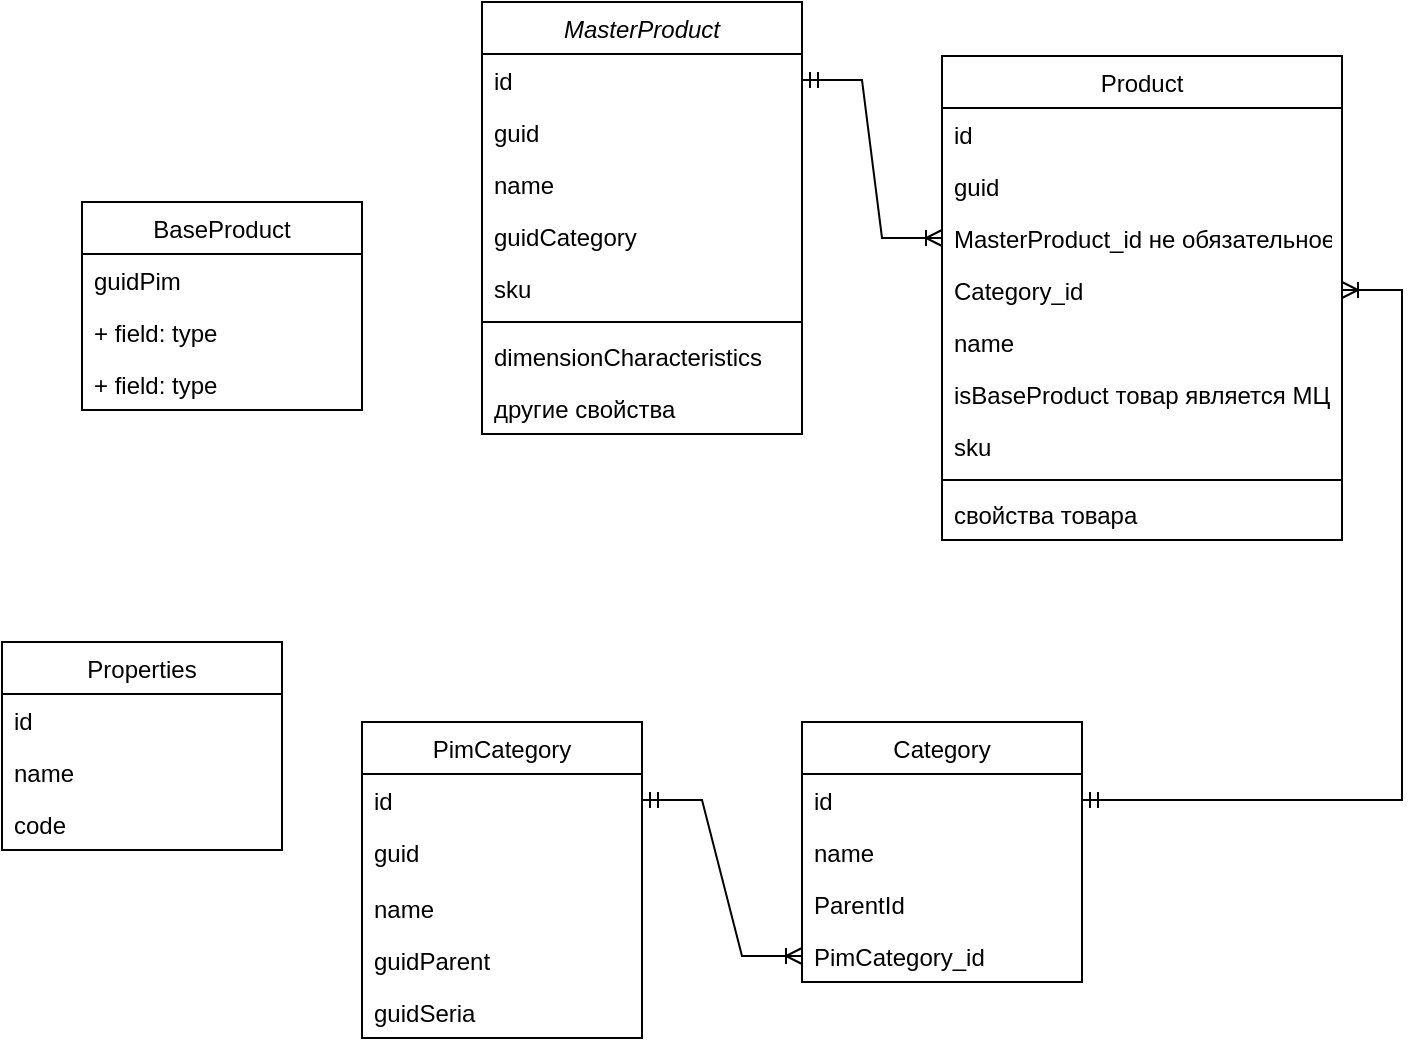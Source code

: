 <mxfile version="16.2.7" type="github" pages="3">
  <diagram id="C5RBs43oDa-KdzZeNtuy" name="Page-1">
    <mxGraphModel dx="1038" dy="579" grid="1" gridSize="10" guides="1" tooltips="1" connect="1" arrows="1" fold="1" page="1" pageScale="1" pageWidth="827" pageHeight="1169" math="0" shadow="0">
      <root>
        <mxCell id="WIyWlLk6GJQsqaUBKTNV-0" />
        <mxCell id="WIyWlLk6GJQsqaUBKTNV-1" parent="WIyWlLk6GJQsqaUBKTNV-0" />
        <mxCell id="zkfFHV4jXpPFQw0GAbJ--0" value="MasterProduct" style="swimlane;fontStyle=2;align=center;verticalAlign=top;childLayout=stackLayout;horizontal=1;startSize=26;horizontalStack=0;resizeParent=1;resizeLast=0;collapsible=1;marginBottom=0;rounded=0;shadow=0;strokeWidth=1;" parent="WIyWlLk6GJQsqaUBKTNV-1" vertex="1">
          <mxGeometry x="240" y="230" width="160" height="216" as="geometry">
            <mxRectangle x="230" y="140" width="160" height="26" as="alternateBounds" />
          </mxGeometry>
        </mxCell>
        <mxCell id="WyYwE0s2Usa1r8CqzPVr-2" value="id" style="text;align=left;verticalAlign=top;spacingLeft=4;spacingRight=4;overflow=hidden;rotatable=0;points=[[0,0.5],[1,0.5]];portConstraint=eastwest;" parent="zkfFHV4jXpPFQw0GAbJ--0" vertex="1">
          <mxGeometry y="26" width="160" height="26" as="geometry" />
        </mxCell>
        <mxCell id="zkfFHV4jXpPFQw0GAbJ--1" value="guid" style="text;align=left;verticalAlign=top;spacingLeft=4;spacingRight=4;overflow=hidden;rotatable=0;points=[[0,0.5],[1,0.5]];portConstraint=eastwest;" parent="zkfFHV4jXpPFQw0GAbJ--0" vertex="1">
          <mxGeometry y="52" width="160" height="26" as="geometry" />
        </mxCell>
        <mxCell id="zkfFHV4jXpPFQw0GAbJ--2" value="name" style="text;align=left;verticalAlign=top;spacingLeft=4;spacingRight=4;overflow=hidden;rotatable=0;points=[[0,0.5],[1,0.5]];portConstraint=eastwest;rounded=0;shadow=0;html=0;" parent="zkfFHV4jXpPFQw0GAbJ--0" vertex="1">
          <mxGeometry y="78" width="160" height="26" as="geometry" />
        </mxCell>
        <mxCell id="zkfFHV4jXpPFQw0GAbJ--3" value="guidCategory" style="text;align=left;verticalAlign=top;spacingLeft=4;spacingRight=4;overflow=hidden;rotatable=0;points=[[0,0.5],[1,0.5]];portConstraint=eastwest;rounded=0;shadow=0;html=0;" parent="zkfFHV4jXpPFQw0GAbJ--0" vertex="1">
          <mxGeometry y="104" width="160" height="26" as="geometry" />
        </mxCell>
        <mxCell id="WyYwE0s2Usa1r8CqzPVr-0" value="sku" style="text;align=left;verticalAlign=top;spacingLeft=4;spacingRight=4;overflow=hidden;rotatable=0;points=[[0,0.5],[1,0.5]];portConstraint=eastwest;rounded=0;shadow=0;html=0;" parent="zkfFHV4jXpPFQw0GAbJ--0" vertex="1">
          <mxGeometry y="130" width="160" height="26" as="geometry" />
        </mxCell>
        <mxCell id="zkfFHV4jXpPFQw0GAbJ--4" value="" style="line;html=1;strokeWidth=1;align=left;verticalAlign=middle;spacingTop=-1;spacingLeft=3;spacingRight=3;rotatable=0;labelPosition=right;points=[];portConstraint=eastwest;" parent="zkfFHV4jXpPFQw0GAbJ--0" vertex="1">
          <mxGeometry y="156" width="160" height="8" as="geometry" />
        </mxCell>
        <mxCell id="zkfFHV4jXpPFQw0GAbJ--5" value="dimensionCharacteristics" style="text;align=left;verticalAlign=top;spacingLeft=4;spacingRight=4;overflow=hidden;rotatable=0;points=[[0,0.5],[1,0.5]];portConstraint=eastwest;" parent="zkfFHV4jXpPFQw0GAbJ--0" vertex="1">
          <mxGeometry y="164" width="160" height="26" as="geometry" />
        </mxCell>
        <mxCell id="WyYwE0s2Usa1r8CqzPVr-1" value="другие свойства" style="text;align=left;verticalAlign=top;spacingLeft=4;spacingRight=4;overflow=hidden;rotatable=0;points=[[0,0.5],[1,0.5]];portConstraint=eastwest;" parent="zkfFHV4jXpPFQw0GAbJ--0" vertex="1">
          <mxGeometry y="190" width="160" height="26" as="geometry" />
        </mxCell>
        <mxCell id="zkfFHV4jXpPFQw0GAbJ--17" value="Product" style="swimlane;fontStyle=0;align=center;verticalAlign=top;childLayout=stackLayout;horizontal=1;startSize=26;horizontalStack=0;resizeParent=1;resizeLast=0;collapsible=1;marginBottom=0;rounded=0;shadow=0;strokeWidth=1;" parent="WIyWlLk6GJQsqaUBKTNV-1" vertex="1">
          <mxGeometry x="470" y="257" width="200" height="242" as="geometry">
            <mxRectangle x="550" y="140" width="160" height="26" as="alternateBounds" />
          </mxGeometry>
        </mxCell>
        <mxCell id="zkfFHV4jXpPFQw0GAbJ--18" value="id" style="text;align=left;verticalAlign=top;spacingLeft=4;spacingRight=4;overflow=hidden;rotatable=0;points=[[0,0.5],[1,0.5]];portConstraint=eastwest;" parent="zkfFHV4jXpPFQw0GAbJ--17" vertex="1">
          <mxGeometry y="26" width="200" height="26" as="geometry" />
        </mxCell>
        <mxCell id="zkfFHV4jXpPFQw0GAbJ--19" value="guid" style="text;align=left;verticalAlign=top;spacingLeft=4;spacingRight=4;overflow=hidden;rotatable=0;points=[[0,0.5],[1,0.5]];portConstraint=eastwest;rounded=0;shadow=0;html=0;" parent="zkfFHV4jXpPFQw0GAbJ--17" vertex="1">
          <mxGeometry y="52" width="200" height="26" as="geometry" />
        </mxCell>
        <mxCell id="zkfFHV4jXpPFQw0GAbJ--20" value="MasterProduct_id не обязательное" style="text;align=left;verticalAlign=top;spacingLeft=4;spacingRight=4;overflow=hidden;rotatable=0;points=[[0,0.5],[1,0.5]];portConstraint=eastwest;rounded=0;shadow=0;html=0;" parent="zkfFHV4jXpPFQw0GAbJ--17" vertex="1">
          <mxGeometry y="78" width="200" height="26" as="geometry" />
        </mxCell>
        <mxCell id="zkfFHV4jXpPFQw0GAbJ--21" value="Category_id" style="text;align=left;verticalAlign=top;spacingLeft=4;spacingRight=4;overflow=hidden;rotatable=0;points=[[0,0.5],[1,0.5]];portConstraint=eastwest;rounded=0;shadow=0;html=0;" parent="zkfFHV4jXpPFQw0GAbJ--17" vertex="1">
          <mxGeometry y="104" width="200" height="26" as="geometry" />
        </mxCell>
        <mxCell id="zkfFHV4jXpPFQw0GAbJ--22" value="name" style="text;align=left;verticalAlign=top;spacingLeft=4;spacingRight=4;overflow=hidden;rotatable=0;points=[[0,0.5],[1,0.5]];portConstraint=eastwest;rounded=0;shadow=0;html=0;" parent="zkfFHV4jXpPFQw0GAbJ--17" vertex="1">
          <mxGeometry y="130" width="200" height="26" as="geometry" />
        </mxCell>
        <mxCell id="aLkEenJyaQXW2KMdG-5Q-20" value="isBaseProduct товар является МЦ" style="text;align=left;verticalAlign=top;spacingLeft=4;spacingRight=4;overflow=hidden;rotatable=0;points=[[0,0.5],[1,0.5]];portConstraint=eastwest;rounded=0;shadow=0;html=0;" vertex="1" parent="zkfFHV4jXpPFQw0GAbJ--17">
          <mxGeometry y="156" width="200" height="26" as="geometry" />
        </mxCell>
        <mxCell id="WyYwE0s2Usa1r8CqzPVr-3" value="sku" style="text;align=left;verticalAlign=top;spacingLeft=4;spacingRight=4;overflow=hidden;rotatable=0;points=[[0,0.5],[1,0.5]];portConstraint=eastwest;rounded=0;shadow=0;html=0;" parent="zkfFHV4jXpPFQw0GAbJ--17" vertex="1">
          <mxGeometry y="182" width="200" height="26" as="geometry" />
        </mxCell>
        <mxCell id="zkfFHV4jXpPFQw0GAbJ--23" value="" style="line;html=1;strokeWidth=1;align=left;verticalAlign=middle;spacingTop=-1;spacingLeft=3;spacingRight=3;rotatable=0;labelPosition=right;points=[];portConstraint=eastwest;" parent="zkfFHV4jXpPFQw0GAbJ--17" vertex="1">
          <mxGeometry y="208" width="200" height="8" as="geometry" />
        </mxCell>
        <mxCell id="zkfFHV4jXpPFQw0GAbJ--24" value="свойства товара" style="text;align=left;verticalAlign=top;spacingLeft=4;spacingRight=4;overflow=hidden;rotatable=0;points=[[0,0.5],[1,0.5]];portConstraint=eastwest;" parent="zkfFHV4jXpPFQw0GAbJ--17" vertex="1">
          <mxGeometry y="216" width="200" height="26" as="geometry" />
        </mxCell>
        <mxCell id="aLkEenJyaQXW2KMdG-5Q-0" value="PimCategory" style="swimlane;fontStyle=0;childLayout=stackLayout;horizontal=1;startSize=26;fillColor=none;horizontalStack=0;resizeParent=1;resizeParentMax=0;resizeLast=0;collapsible=1;marginBottom=0;" vertex="1" parent="WIyWlLk6GJQsqaUBKTNV-1">
          <mxGeometry x="180" y="590" width="140" height="158" as="geometry" />
        </mxCell>
        <mxCell id="aLkEenJyaQXW2KMdG-5Q-1" value="id" style="text;strokeColor=none;fillColor=none;align=left;verticalAlign=top;spacingLeft=4;spacingRight=4;overflow=hidden;rotatable=0;points=[[0,0.5],[1,0.5]];portConstraint=eastwest;" vertex="1" parent="aLkEenJyaQXW2KMdG-5Q-0">
          <mxGeometry y="26" width="140" height="26" as="geometry" />
        </mxCell>
        <mxCell id="aLkEenJyaQXW2KMdG-5Q-12" value="guid" style="text;strokeColor=none;fillColor=none;align=left;verticalAlign=top;spacingLeft=4;spacingRight=4;overflow=hidden;rotatable=0;points=[[0,0.5],[1,0.5]];portConstraint=eastwest;" vertex="1" parent="aLkEenJyaQXW2KMdG-5Q-0">
          <mxGeometry y="52" width="140" height="28" as="geometry" />
        </mxCell>
        <mxCell id="aLkEenJyaQXW2KMdG-5Q-2" value="name" style="text;strokeColor=none;fillColor=none;align=left;verticalAlign=top;spacingLeft=4;spacingRight=4;overflow=hidden;rotatable=0;points=[[0,0.5],[1,0.5]];portConstraint=eastwest;" vertex="1" parent="aLkEenJyaQXW2KMdG-5Q-0">
          <mxGeometry y="80" width="140" height="26" as="geometry" />
        </mxCell>
        <mxCell id="aLkEenJyaQXW2KMdG-5Q-3" value="guidParent" style="text;strokeColor=none;fillColor=none;align=left;verticalAlign=top;spacingLeft=4;spacingRight=4;overflow=hidden;rotatable=0;points=[[0,0.5],[1,0.5]];portConstraint=eastwest;" vertex="1" parent="aLkEenJyaQXW2KMdG-5Q-0">
          <mxGeometry y="106" width="140" height="26" as="geometry" />
        </mxCell>
        <mxCell id="aLkEenJyaQXW2KMdG-5Q-4" value="guidSeria" style="text;strokeColor=none;fillColor=none;align=left;verticalAlign=top;spacingLeft=4;spacingRight=4;overflow=hidden;rotatable=0;points=[[0,0.5],[1,0.5]];portConstraint=eastwest;" vertex="1" parent="aLkEenJyaQXW2KMdG-5Q-0">
          <mxGeometry y="132" width="140" height="26" as="geometry" />
        </mxCell>
        <mxCell id="aLkEenJyaQXW2KMdG-5Q-5" value="Category" style="swimlane;fontStyle=0;childLayout=stackLayout;horizontal=1;startSize=26;fillColor=none;horizontalStack=0;resizeParent=1;resizeParentMax=0;resizeLast=0;collapsible=1;marginBottom=0;" vertex="1" parent="WIyWlLk6GJQsqaUBKTNV-1">
          <mxGeometry x="400" y="590" width="140" height="130" as="geometry" />
        </mxCell>
        <mxCell id="aLkEenJyaQXW2KMdG-5Q-6" value="id" style="text;strokeColor=none;fillColor=none;align=left;verticalAlign=top;spacingLeft=4;spacingRight=4;overflow=hidden;rotatable=0;points=[[0,0.5],[1,0.5]];portConstraint=eastwest;" vertex="1" parent="aLkEenJyaQXW2KMdG-5Q-5">
          <mxGeometry y="26" width="140" height="26" as="geometry" />
        </mxCell>
        <mxCell id="aLkEenJyaQXW2KMdG-5Q-7" value="name" style="text;strokeColor=none;fillColor=none;align=left;verticalAlign=top;spacingLeft=4;spacingRight=4;overflow=hidden;rotatable=0;points=[[0,0.5],[1,0.5]];portConstraint=eastwest;" vertex="1" parent="aLkEenJyaQXW2KMdG-5Q-5">
          <mxGeometry y="52" width="140" height="26" as="geometry" />
        </mxCell>
        <mxCell id="aLkEenJyaQXW2KMdG-5Q-8" value="ParentId" style="text;strokeColor=none;fillColor=none;align=left;verticalAlign=top;spacingLeft=4;spacingRight=4;overflow=hidden;rotatable=0;points=[[0,0.5],[1,0.5]];portConstraint=eastwest;" vertex="1" parent="aLkEenJyaQXW2KMdG-5Q-5">
          <mxGeometry y="78" width="140" height="26" as="geometry" />
        </mxCell>
        <mxCell id="aLkEenJyaQXW2KMdG-5Q-9" value="PimCategory_id" style="text;strokeColor=none;fillColor=none;align=left;verticalAlign=top;spacingLeft=4;spacingRight=4;overflow=hidden;rotatable=0;points=[[0,0.5],[1,0.5]];portConstraint=eastwest;" vertex="1" parent="aLkEenJyaQXW2KMdG-5Q-5">
          <mxGeometry y="104" width="140" height="26" as="geometry" />
        </mxCell>
        <mxCell id="aLkEenJyaQXW2KMdG-5Q-11" value="" style="edgeStyle=entityRelationEdgeStyle;fontSize=12;html=1;endArrow=ERoneToMany;startArrow=ERmandOne;rounded=0;exitX=1;exitY=0.5;exitDx=0;exitDy=0;entryX=0;entryY=0.5;entryDx=0;entryDy=0;" edge="1" parent="WIyWlLk6GJQsqaUBKTNV-1" source="aLkEenJyaQXW2KMdG-5Q-1" target="aLkEenJyaQXW2KMdG-5Q-9">
          <mxGeometry width="100" height="100" relative="1" as="geometry">
            <mxPoint x="300" y="800" as="sourcePoint" />
            <mxPoint x="400" y="700" as="targetPoint" />
          </mxGeometry>
        </mxCell>
        <mxCell id="aLkEenJyaQXW2KMdG-5Q-14" value="" style="edgeStyle=entityRelationEdgeStyle;fontSize=12;html=1;endArrow=ERoneToMany;startArrow=ERmandOne;rounded=0;exitX=1;exitY=0.5;exitDx=0;exitDy=0;entryX=0;entryY=0.5;entryDx=0;entryDy=0;" edge="1" parent="WIyWlLk6GJQsqaUBKTNV-1" source="WyYwE0s2Usa1r8CqzPVr-2" target="zkfFHV4jXpPFQw0GAbJ--20">
          <mxGeometry width="100" height="100" relative="1" as="geometry">
            <mxPoint x="360" y="550" as="sourcePoint" />
            <mxPoint x="460" y="450" as="targetPoint" />
          </mxGeometry>
        </mxCell>
        <mxCell id="aLkEenJyaQXW2KMdG-5Q-15" value="" style="edgeStyle=entityRelationEdgeStyle;fontSize=12;html=1;endArrow=ERoneToMany;startArrow=ERmandOne;rounded=0;exitX=1;exitY=0.5;exitDx=0;exitDy=0;" edge="1" parent="WIyWlLk6GJQsqaUBKTNV-1" source="aLkEenJyaQXW2KMdG-5Q-6" target="zkfFHV4jXpPFQw0GAbJ--21">
          <mxGeometry width="100" height="100" relative="1" as="geometry">
            <mxPoint x="360" y="550" as="sourcePoint" />
            <mxPoint x="460" y="450" as="targetPoint" />
          </mxGeometry>
        </mxCell>
        <mxCell id="aLkEenJyaQXW2KMdG-5Q-16" value="Properties" style="swimlane;fontStyle=0;childLayout=stackLayout;horizontal=1;startSize=26;fillColor=none;horizontalStack=0;resizeParent=1;resizeParentMax=0;resizeLast=0;collapsible=1;marginBottom=0;" vertex="1" parent="WIyWlLk6GJQsqaUBKTNV-1">
          <mxGeometry y="550" width="140" height="104" as="geometry" />
        </mxCell>
        <mxCell id="aLkEenJyaQXW2KMdG-5Q-17" value="id" style="text;strokeColor=none;fillColor=none;align=left;verticalAlign=top;spacingLeft=4;spacingRight=4;overflow=hidden;rotatable=0;points=[[0,0.5],[1,0.5]];portConstraint=eastwest;" vertex="1" parent="aLkEenJyaQXW2KMdG-5Q-16">
          <mxGeometry y="26" width="140" height="26" as="geometry" />
        </mxCell>
        <mxCell id="aLkEenJyaQXW2KMdG-5Q-18" value="name" style="text;strokeColor=none;fillColor=none;align=left;verticalAlign=top;spacingLeft=4;spacingRight=4;overflow=hidden;rotatable=0;points=[[0,0.5],[1,0.5]];portConstraint=eastwest;" vertex="1" parent="aLkEenJyaQXW2KMdG-5Q-16">
          <mxGeometry y="52" width="140" height="26" as="geometry" />
        </mxCell>
        <mxCell id="aLkEenJyaQXW2KMdG-5Q-19" value="code" style="text;strokeColor=none;fillColor=none;align=left;verticalAlign=top;spacingLeft=4;spacingRight=4;overflow=hidden;rotatable=0;points=[[0,0.5],[1,0.5]];portConstraint=eastwest;" vertex="1" parent="aLkEenJyaQXW2KMdG-5Q-16">
          <mxGeometry y="78" width="140" height="26" as="geometry" />
        </mxCell>
        <mxCell id="aLkEenJyaQXW2KMdG-5Q-21" value="BaseProduct" style="swimlane;fontStyle=0;childLayout=stackLayout;horizontal=1;startSize=26;fillColor=none;horizontalStack=0;resizeParent=1;resizeParentMax=0;resizeLast=0;collapsible=1;marginBottom=0;" vertex="1" parent="WIyWlLk6GJQsqaUBKTNV-1">
          <mxGeometry x="40" y="330" width="140" height="104" as="geometry" />
        </mxCell>
        <mxCell id="aLkEenJyaQXW2KMdG-5Q-22" value="guidPim" style="text;strokeColor=none;fillColor=none;align=left;verticalAlign=top;spacingLeft=4;spacingRight=4;overflow=hidden;rotatable=0;points=[[0,0.5],[1,0.5]];portConstraint=eastwest;" vertex="1" parent="aLkEenJyaQXW2KMdG-5Q-21">
          <mxGeometry y="26" width="140" height="26" as="geometry" />
        </mxCell>
        <mxCell id="aLkEenJyaQXW2KMdG-5Q-23" value="+ field: type" style="text;strokeColor=none;fillColor=none;align=left;verticalAlign=top;spacingLeft=4;spacingRight=4;overflow=hidden;rotatable=0;points=[[0,0.5],[1,0.5]];portConstraint=eastwest;" vertex="1" parent="aLkEenJyaQXW2KMdG-5Q-21">
          <mxGeometry y="52" width="140" height="26" as="geometry" />
        </mxCell>
        <mxCell id="aLkEenJyaQXW2KMdG-5Q-24" value="+ field: type" style="text;strokeColor=none;fillColor=none;align=left;verticalAlign=top;spacingLeft=4;spacingRight=4;overflow=hidden;rotatable=0;points=[[0,0.5],[1,0.5]];portConstraint=eastwest;" vertex="1" parent="aLkEenJyaQXW2KMdG-5Q-21">
          <mxGeometry y="78" width="140" height="26" as="geometry" />
        </mxCell>
      </root>
    </mxGraphModel>
  </diagram>
  <diagram id="d2B72jb1pWaySeAgqOio" name="Page-2">
    <mxGraphModel dx="1038" dy="579" grid="1" gridSize="10" guides="1" tooltips="1" connect="1" arrows="1" fold="1" page="1" pageScale="1" pageWidth="827" pageHeight="1169" math="0" shadow="0">
      <root>
        <mxCell id="ICqhfZwWXpDaiylNL7JA-0" />
        <mxCell id="ICqhfZwWXpDaiylNL7JA-1" parent="ICqhfZwWXpDaiylNL7JA-0" />
        <mxCell id="ICqhfZwWXpDaiylNL7JA-2" value="SKU&lt;br&gt;&lt;br&gt;Кровать с ПМ 200*160 DOMENICO Тк. Glance Latte&lt;br&gt;&lt;br&gt;св-ва:&lt;br&gt;Тип основания: ПМ&lt;br&gt;Базовая ширина спального места: 160" style="rounded=0;whiteSpace=wrap;html=1;" vertex="1" parent="ICqhfZwWXpDaiylNL7JA-1">
          <mxGeometry x="390" y="60" width="180" height="190" as="geometry" />
        </mxCell>
        <mxCell id="ICqhfZwWXpDaiylNL7JA-3" value="МЦ&lt;br&gt;/Справочники/Группы товаров в&amp;nbsp; Галактика/80010000000002BA/Кровать с ПМ 200*160 DOMENICO Тк. Glance Latte" style="rounded=0;whiteSpace=wrap;html=1;" vertex="1" parent="ICqhfZwWXpDaiylNL7JA-1">
          <mxGeometry x="90" y="50" width="200" height="100" as="geometry" />
        </mxCell>
        <mxCell id="ICqhfZwWXpDaiylNL7JA-4" value="МЦ&lt;br&gt;/Справочники/Группы товаров в&amp;nbsp; Галактика/8001000000000294/Основание с ПМ 200*160" style="rounded=0;whiteSpace=wrap;html=1;" vertex="1" parent="ICqhfZwWXpDaiylNL7JA-1">
          <mxGeometry x="90" y="180" width="200" height="80" as="geometry" />
        </mxCell>
        <mxCell id="ICqhfZwWXpDaiylNL7JA-5" value="" style="shape=flexArrow;endArrow=classic;startArrow=classic;html=1;rounded=0;" edge="1" parent="ICqhfZwWXpDaiylNL7JA-1">
          <mxGeometry width="100" height="100" relative="1" as="geometry">
            <mxPoint x="310" y="170" as="sourcePoint" />
            <mxPoint x="380" y="170" as="targetPoint" />
            <Array as="points">
              <mxPoint x="340" y="170" />
            </Array>
          </mxGeometry>
        </mxCell>
        <mxCell id="7IrWF_41Xo9D1DM8LtRG-0" value="Категория&lt;br&gt;&lt;br&gt;Кровати / Мягкие / DOMENICO&lt;br&gt;&lt;br&gt;" style="rounded=0;whiteSpace=wrap;html=1;" vertex="1" parent="ICqhfZwWXpDaiylNL7JA-1">
          <mxGeometry x="890" y="190" width="120" height="210" as="geometry" />
        </mxCell>
        <mxCell id="7IrWF_41Xo9D1DM8LtRG-4" value="" style="shape=flexArrow;endArrow=classic;startArrow=classic;html=1;rounded=0;" edge="1" parent="ICqhfZwWXpDaiylNL7JA-1">
          <mxGeometry width="100" height="100" relative="1" as="geometry">
            <mxPoint x="880" y="310" as="sourcePoint" />
            <mxPoint x="810" y="310" as="targetPoint" />
          </mxGeometry>
        </mxCell>
        <mxCell id="7IrWF_41Xo9D1DM8LtRG-5" value="SKU&lt;br&gt;&lt;br&gt;Кровать 200*160 Domenico К/з Plazma Oxygen + Основание King Base 200*160&lt;br&gt;&lt;br&gt;св-ва:&lt;br&gt;Тип основания:&amp;nbsp;Основание King Base&lt;br&gt;Базовая ширина спального места: 160" style="rounded=0;whiteSpace=wrap;html=1;" vertex="1" parent="ICqhfZwWXpDaiylNL7JA-1">
          <mxGeometry x="400" y="340" width="180" height="200" as="geometry" />
        </mxCell>
        <mxCell id="7IrWF_41Xo9D1DM8LtRG-6" value="МТ&lt;br&gt;&lt;br&gt;Кровать с ПМ Domenico&lt;br&gt;&lt;br&gt;кол-во МЦ: 2&lt;br&gt;&lt;br&gt;св-ва:&lt;br&gt;Тип основания&lt;br&gt;Гарантия&lt;br&gt;Страна производства&lt;br&gt;и тд" style="rounded=0;whiteSpace=wrap;html=1;" vertex="1" parent="ICqhfZwWXpDaiylNL7JA-1">
          <mxGeometry x="680" y="90" width="120" height="210" as="geometry" />
        </mxCell>
        <mxCell id="7IrWF_41Xo9D1DM8LtRG-7" value="МТ&lt;br&gt;&lt;br&gt;Кровать Domenico + Основание King Base&lt;br&gt;&lt;br&gt;кол-во МЦ: 2&lt;br&gt;&lt;br&gt;св-ва:&lt;br&gt;Тип основания&lt;br&gt;Гарантия&lt;br&gt;Страна производства&lt;br&gt;и тд" style="rounded=0;whiteSpace=wrap;html=1;" vertex="1" parent="ICqhfZwWXpDaiylNL7JA-1">
          <mxGeometry x="680" y="330" width="120" height="220" as="geometry" />
        </mxCell>
        <mxCell id="7IrWF_41Xo9D1DM8LtRG-8" value="" style="shape=flexArrow;endArrow=classic;startArrow=classic;html=1;rounded=0;" edge="1" parent="ICqhfZwWXpDaiylNL7JA-1">
          <mxGeometry width="100" height="100" relative="1" as="geometry">
            <mxPoint x="660" y="190" as="sourcePoint" />
            <mxPoint x="590" y="190" as="targetPoint" />
          </mxGeometry>
        </mxCell>
        <mxCell id="7IrWF_41Xo9D1DM8LtRG-9" value="" style="shape=flexArrow;endArrow=classic;startArrow=classic;html=1;rounded=0;" edge="1" parent="ICqhfZwWXpDaiylNL7JA-1">
          <mxGeometry width="100" height="100" relative="1" as="geometry">
            <mxPoint x="660" y="450" as="sourcePoint" />
            <mxPoint x="590" y="450" as="targetPoint" />
          </mxGeometry>
        </mxCell>
        <mxCell id="7IrWF_41Xo9D1DM8LtRG-10" value="МЦ&lt;br&gt;/Справочники/Группы товаров в&amp;nbsp; Галактика/80010000000000CF/Кровать 200*160 DOMENICO К-з Plazma Oxygen (MV)" style="rounded=0;whiteSpace=wrap;html=1;" vertex="1" parent="ICqhfZwWXpDaiylNL7JA-1">
          <mxGeometry x="90" y="450" width="200" height="80" as="geometry" />
        </mxCell>
        <mxCell id="7IrWF_41Xo9D1DM8LtRG-11" value="МЦ&lt;br&gt;/Справочники/Группы товаров в&amp;nbsp; Галактика/80010000000000B9/Основание King Base (Кинг Бейс) 200*160" style="rounded=0;whiteSpace=wrap;html=1;" vertex="1" parent="ICqhfZwWXpDaiylNL7JA-1">
          <mxGeometry x="90" y="350" width="200" height="80" as="geometry" />
        </mxCell>
        <mxCell id="7IrWF_41Xo9D1DM8LtRG-12" value="" style="shape=flexArrow;endArrow=classic;startArrow=classic;html=1;rounded=0;" edge="1" parent="ICqhfZwWXpDaiylNL7JA-1">
          <mxGeometry width="100" height="100" relative="1" as="geometry">
            <mxPoint x="300" y="440" as="sourcePoint" />
            <mxPoint x="370" y="440" as="targetPoint" />
            <Array as="points">
              <mxPoint x="330" y="440" />
            </Array>
          </mxGeometry>
        </mxCell>
      </root>
    </mxGraphModel>
  </diagram>
  <diagram id="ajUGgGzZbcPvsCThmsmC" name="Page-3">
    <mxGraphModel dx="1038" dy="579" grid="1" gridSize="10" guides="1" tooltips="1" connect="1" arrows="1" fold="1" page="1" pageScale="1" pageWidth="827" pageHeight="1169" math="0" shadow="0">
      <root>
        <mxCell id="EIC93KngTdDV428YHkQv-0" />
        <mxCell id="EIC93KngTdDV428YHkQv-1" parent="EIC93KngTdDV428YHkQv-0" />
        <mxCell id="EIC93KngTdDV428YHkQv-2" value="SKU&lt;br&gt;&lt;br&gt;Одеяло 110*140 Angel&lt;br&gt;&lt;br&gt;св-ва:&lt;br&gt;Ширина: 140&lt;br&gt;Длина: 110" style="rounded=0;whiteSpace=wrap;html=1;direction=south;" vertex="1" parent="EIC93KngTdDV428YHkQv-1">
          <mxGeometry x="400" y="180" width="180" height="120" as="geometry" />
        </mxCell>
        <mxCell id="EIC93KngTdDV428YHkQv-4" value="МЦ&lt;br&gt;/Справочники/Группы товаров в&amp;nbsp; Галактика/80010000000003F7/Одеяло 110*140 Angel" style="rounded=0;whiteSpace=wrap;html=1;" vertex="1" parent="EIC93KngTdDV428YHkQv-1">
          <mxGeometry x="90" y="180" width="200" height="80" as="geometry" />
        </mxCell>
        <mxCell id="EIC93KngTdDV428YHkQv-5" value="" style="shape=flexArrow;endArrow=classic;startArrow=classic;html=1;rounded=0;" edge="1" parent="EIC93KngTdDV428YHkQv-1">
          <mxGeometry width="100" height="100" relative="1" as="geometry">
            <mxPoint x="310" y="230" as="sourcePoint" />
            <mxPoint x="380" y="230" as="targetPoint" />
            <Array as="points">
              <mxPoint x="340" y="230" />
            </Array>
          </mxGeometry>
        </mxCell>
        <mxCell id="EIC93KngTdDV428YHkQv-6" value="Категория&lt;br&gt;&lt;br&gt;Одеяла / Askona kids / Angel&lt;br&gt;" style="rounded=0;whiteSpace=wrap;html=1;" vertex="1" parent="EIC93KngTdDV428YHkQv-1">
          <mxGeometry x="890" y="190" width="120" height="210" as="geometry" />
        </mxCell>
        <mxCell id="EIC93KngTdDV428YHkQv-7" value="" style="shape=flexArrow;endArrow=classic;startArrow=classic;html=1;rounded=0;" edge="1" parent="EIC93KngTdDV428YHkQv-1">
          <mxGeometry width="100" height="100" relative="1" as="geometry">
            <mxPoint x="880" y="310" as="sourcePoint" />
            <mxPoint x="810" y="310" as="targetPoint" />
          </mxGeometry>
        </mxCell>
        <mxCell id="EIC93KngTdDV428YHkQv-8" value="SKU&lt;br&gt;&lt;br&gt;Одеяло 205*140 Angel&lt;br&gt;&lt;br&gt;св-ва:&lt;br&gt;Ширина: 140&lt;br&gt;Длина: 205" style="rounded=0;whiteSpace=wrap;html=1;" vertex="1" parent="EIC93KngTdDV428YHkQv-1">
          <mxGeometry x="400" y="320" width="180" height="120" as="geometry" />
        </mxCell>
        <mxCell id="EIC93KngTdDV428YHkQv-9" value="МТ&lt;br&gt;&lt;br&gt;Детское одеяло Angel&lt;br&gt;&lt;br&gt;кол-во МЦ: 1&lt;br&gt;св-ва:&lt;br&gt;Гарантия&lt;br&gt;Группа налогов&lt;br&gt;Ширина&lt;br&gt;Длина" style="rounded=0;whiteSpace=wrap;html=1;" vertex="1" parent="EIC93KngTdDV428YHkQv-1">
          <mxGeometry x="680" y="200" width="120" height="210" as="geometry" />
        </mxCell>
        <mxCell id="EIC93KngTdDV428YHkQv-12" value="" style="shape=flexArrow;endArrow=classic;startArrow=classic;html=1;rounded=0;" edge="1" parent="EIC93KngTdDV428YHkQv-1">
          <mxGeometry width="100" height="100" relative="1" as="geometry">
            <mxPoint x="670" y="310" as="sourcePoint" />
            <mxPoint x="600" y="310" as="targetPoint" />
          </mxGeometry>
        </mxCell>
        <mxCell id="EIC93KngTdDV428YHkQv-14" value="МЦ&lt;br&gt;/Справочники/Группы товаров в&amp;nbsp; Галактика/80010000000003F7/Одеяло 205*140 Angel" style="rounded=0;whiteSpace=wrap;html=1;" vertex="1" parent="EIC93KngTdDV428YHkQv-1">
          <mxGeometry x="90" y="350" width="200" height="80" as="geometry" />
        </mxCell>
        <mxCell id="EIC93KngTdDV428YHkQv-15" value="" style="shape=flexArrow;endArrow=classic;startArrow=classic;html=1;rounded=0;" edge="1" parent="EIC93KngTdDV428YHkQv-1">
          <mxGeometry width="100" height="100" relative="1" as="geometry">
            <mxPoint x="310" y="379.5" as="sourcePoint" />
            <mxPoint x="380" y="379.5" as="targetPoint" />
            <Array as="points">
              <mxPoint x="340" y="379.5" />
            </Array>
          </mxGeometry>
        </mxCell>
      </root>
    </mxGraphModel>
  </diagram>
</mxfile>
